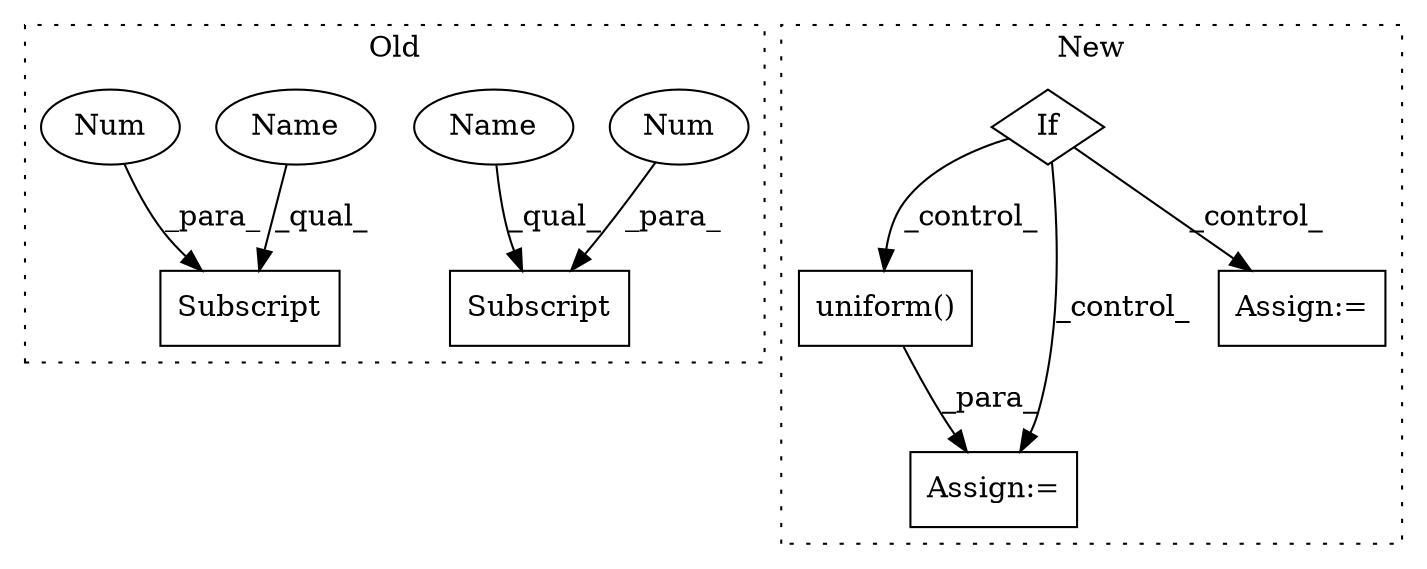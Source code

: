 digraph G {
subgraph cluster0 {
1 [label="Subscript" a="63" s="1821,0" l="7,0" shape="box"];
3 [label="Num" a="76" s="1826" l="1" shape="ellipse"];
5 [label="Subscript" a="63" s="1209,0" l="7,0" shape="box"];
6 [label="Num" a="76" s="1214" l="1" shape="ellipse"];
9 [label="Name" a="87" s="1821" l="4" shape="ellipse"];
10 [label="Name" a="87" s="1209" l="4" shape="ellipse"];
label = "Old";
style="dotted";
}
subgraph cluster1 {
2 [label="uniform()" a="75" s="2269,2323" l="18,1" shape="box"];
4 [label="If" a="96" s="1982" l="3" shape="diamond"];
7 [label="Assign:=" a="68" s="2266" l="3" shape="box"];
8 [label="Assign:=" a="68" s="2209" l="3" shape="box"];
label = "New";
style="dotted";
}
2 -> 7 [label="_para_"];
3 -> 1 [label="_para_"];
4 -> 8 [label="_control_"];
4 -> 2 [label="_control_"];
4 -> 7 [label="_control_"];
6 -> 5 [label="_para_"];
9 -> 1 [label="_qual_"];
10 -> 5 [label="_qual_"];
}